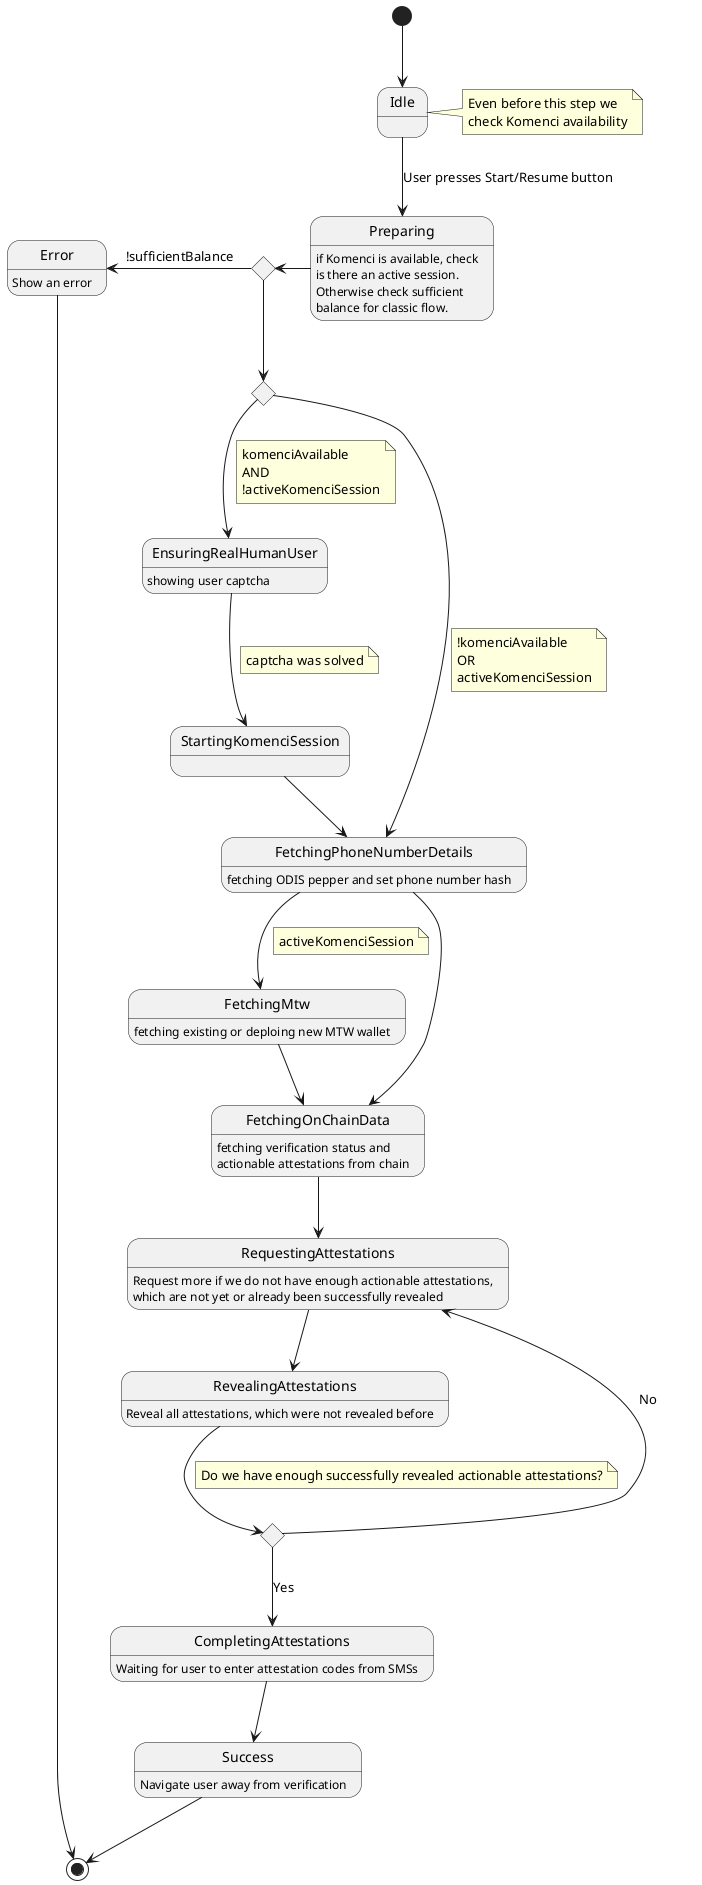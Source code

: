 @startuml
[*] --> Idle
Idle --> Preparing : User presses Start/Resume button
note right of Idle
Even before this step we
check Komenci availability
end note


Preparing: if Komenci is available, check
Preparing: is there an active session.
Preparing: Otherwise check sufficient
Preparing: balance for classic flow.

state a <<choice>>
state b <<choice>>
Preparing -left-> a 
a -left-> Error: !sufficientBalance
a --> b
b --> EnsuringRealHumanUser
note on link
komenciAvailable
AND
!activeKomenciSession
end note
b --> FetchingPhoneNumberDetails 
note on link
!komenciAvailable
OR
activeKomenciSession
end note

EnsuringRealHumanUser: showing user captcha
EnsuringRealHumanUser --> StartingKomenciSession
note on link: captcha was solved

StartingKomenciSession --> FetchingPhoneNumberDetails

FetchingPhoneNumberDetails: fetching ODIS pepper and set phone number hash
FetchingPhoneNumberDetails --> FetchingMtw
note on link: activeKomenciSession
FetchingOnChainData: fetching verification status and
FetchingOnChainData: actionable attestations from chain
FetchingMtw --> FetchingOnChainData
FetchingMtw: fetching existing or deploing new MTW wallet
FetchingPhoneNumberDetails --> FetchingOnChainData

FetchingOnChainData --> RequestingAttestations
RequestingAttestations: Request more if we do not have enough actionable attestations,
RequestingAttestations: which are not yet or already been successfully revealed

RequestingAttestations --> RevealingAttestations
RevealingAttestations: Reveal all attestations, which were not revealed before

state enoughAttestations <<choice>>
RevealingAttestations --> enoughAttestations
note on link
Do we have enough successfully revealed actionable attestations?
end note
enoughAttestations --> RequestingAttestations: No
enoughAttestations --> CompletingAttestations: Yes


CompletingAttestations: Waiting for user to enter attestation codes from SMSs

CompletingAttestations --> Success

Success --> [*]
Success: Navigate user away from verification
Error --> [*]
Error: Show an error
@enduml
